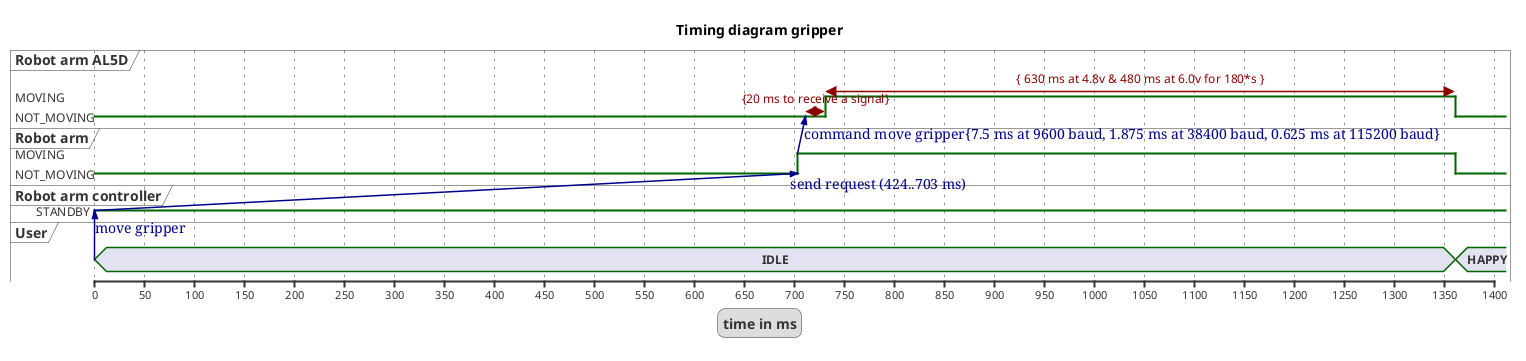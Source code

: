@startuml timing diagram gripper
Title Timing diagram gripper
robust "Robot arm AL5D" as AL5D
robust "Robot arm" as System
robust "Robot arm controller" as Controller
concise "User" as User
scale 50 as 50 pixels

legend
time in ms
end legend

@0
AL5D is NOT_MOVING
System is NOT_MOVING
Controller is STANDBY
User is IDLE

@0
User -> Controller : move gripper
User is WAITING

@+0
Controller -> System@+703 : send request (424..703 ms)

@+703
System is MOVING

@+0
System -> AL5D@+7.5 : command move gripper{7.5 ms at 9600 baud, 1.875 ms at 38400 baud, 0.625 ms at 115200 baud}

@+7.5
AL5D@+0 <-> @+20 : {20 ms to receive a signal}

@+20
AL5D IS MOVING
AL5D@+0 <-> @+630 : { 630 ms at 4.8v & 480 ms at 6.0v for 180*s }

@+630
AL5D IS NOT_MOVING
System IS NOT_MOVING

@+0
User is HAPPY

@enduml